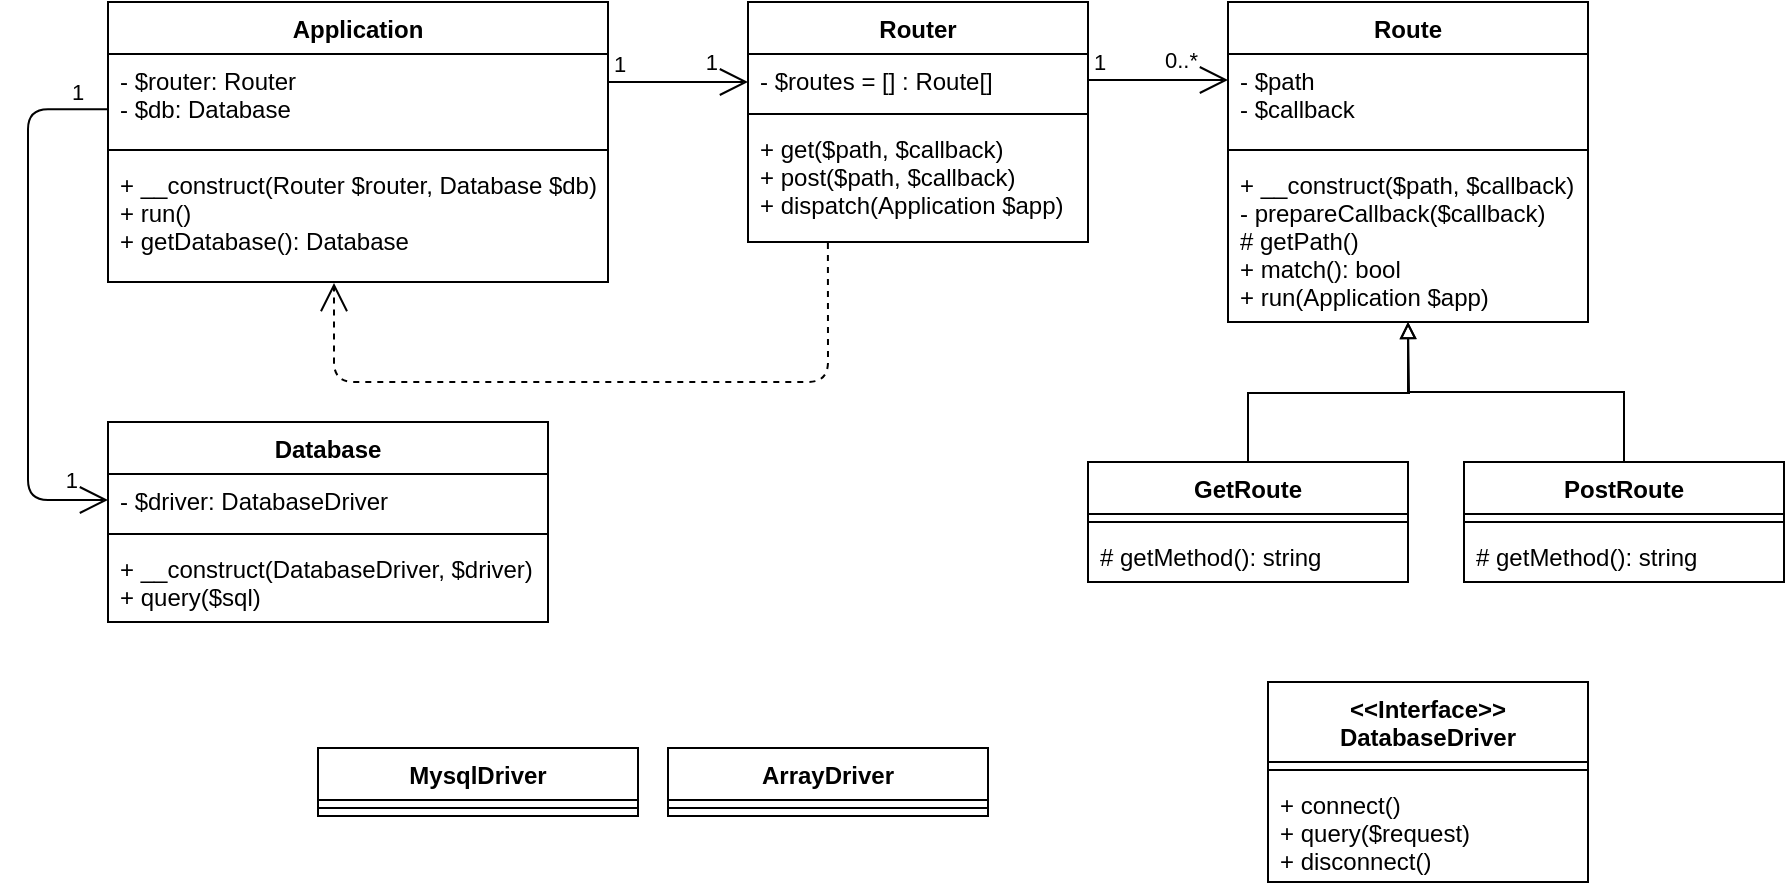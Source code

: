 <mxfile version="13.7.7" type="github">
  <diagram id="C5RBs43oDa-KdzZeNtuy" name="Page-1">
    <mxGraphModel dx="2858" dy="1064" grid="1" gridSize="10" guides="1" tooltips="1" connect="1" arrows="1" fold="1" page="1" pageScale="1" pageWidth="827" pageHeight="1169" math="0" shadow="0">
      <root>
        <mxCell id="WIyWlLk6GJQsqaUBKTNV-0" />
        <mxCell id="WIyWlLk6GJQsqaUBKTNV-1" parent="WIyWlLk6GJQsqaUBKTNV-0" />
        <mxCell id="Ce2-N_SKrd6ryBQAvR6N-8" value="Route" style="swimlane;fontStyle=1;align=center;verticalAlign=top;childLayout=stackLayout;horizontal=1;startSize=26;horizontalStack=0;resizeParent=1;resizeParentMax=0;resizeLast=0;collapsible=1;marginBottom=0;" vertex="1" parent="WIyWlLk6GJQsqaUBKTNV-1">
          <mxGeometry x="550" y="640" width="180" height="160" as="geometry" />
        </mxCell>
        <mxCell id="Ce2-N_SKrd6ryBQAvR6N-9" value="- $path&#xa;- $callback" style="text;strokeColor=none;fillColor=none;align=left;verticalAlign=top;spacingLeft=4;spacingRight=4;overflow=hidden;rotatable=0;points=[[0,0.5],[1,0.5]];portConstraint=eastwest;" vertex="1" parent="Ce2-N_SKrd6ryBQAvR6N-8">
          <mxGeometry y="26" width="180" height="44" as="geometry" />
        </mxCell>
        <mxCell id="Ce2-N_SKrd6ryBQAvR6N-10" value="" style="line;strokeWidth=1;fillColor=none;align=left;verticalAlign=middle;spacingTop=-1;spacingLeft=3;spacingRight=3;rotatable=0;labelPosition=right;points=[];portConstraint=eastwest;" vertex="1" parent="Ce2-N_SKrd6ryBQAvR6N-8">
          <mxGeometry y="70" width="180" height="8" as="geometry" />
        </mxCell>
        <mxCell id="Ce2-N_SKrd6ryBQAvR6N-11" value="+ __construct($path, $callback)&#xa;- prepareCallback($callback)&#xa;# getPath()&#xa;+ match(): bool&#xa;+ run(Application $app)" style="text;strokeColor=none;fillColor=none;align=left;verticalAlign=top;spacingLeft=4;spacingRight=4;overflow=hidden;rotatable=0;points=[[0,0.5],[1,0.5]];portConstraint=eastwest;" vertex="1" parent="Ce2-N_SKrd6ryBQAvR6N-8">
          <mxGeometry y="78" width="180" height="82" as="geometry" />
        </mxCell>
        <mxCell id="Ce2-N_SKrd6ryBQAvR6N-58" style="edgeStyle=orthogonalEdgeStyle;rounded=0;orthogonalLoop=1;jettySize=auto;html=1;exitX=0.5;exitY=0;exitDx=0;exitDy=0;entryX=0.5;entryY=1;entryDx=0;entryDy=0;entryPerimeter=0;endArrow=block;endFill=0;" edge="1" parent="WIyWlLk6GJQsqaUBKTNV-1" source="Ce2-N_SKrd6ryBQAvR6N-39" target="Ce2-N_SKrd6ryBQAvR6N-11">
          <mxGeometry relative="1" as="geometry" />
        </mxCell>
        <mxCell id="Ce2-N_SKrd6ryBQAvR6N-39" value="PostRoute" style="swimlane;fontStyle=1;align=center;verticalAlign=top;childLayout=stackLayout;horizontal=1;startSize=26;horizontalStack=0;resizeParent=1;resizeParentMax=0;resizeLast=0;collapsible=1;marginBottom=0;rounded=0;" vertex="1" parent="WIyWlLk6GJQsqaUBKTNV-1">
          <mxGeometry x="668" y="870" width="160" height="60" as="geometry" />
        </mxCell>
        <mxCell id="Ce2-N_SKrd6ryBQAvR6N-40" value="" style="line;strokeWidth=1;fillColor=none;align=left;verticalAlign=middle;spacingTop=-1;spacingLeft=3;spacingRight=3;rotatable=0;labelPosition=right;points=[];portConstraint=eastwest;" vertex="1" parent="Ce2-N_SKrd6ryBQAvR6N-39">
          <mxGeometry y="26" width="160" height="8" as="geometry" />
        </mxCell>
        <mxCell id="Ce2-N_SKrd6ryBQAvR6N-41" value="# getMethod(): string" style="text;strokeColor=none;fillColor=none;align=left;verticalAlign=top;spacingLeft=4;spacingRight=4;overflow=hidden;rotatable=0;points=[[0,0.5],[1,0.5]];portConstraint=eastwest;" vertex="1" parent="Ce2-N_SKrd6ryBQAvR6N-39">
          <mxGeometry y="34" width="160" height="26" as="geometry" />
        </mxCell>
        <mxCell id="Ce2-N_SKrd6ryBQAvR6N-59" style="edgeStyle=orthogonalEdgeStyle;rounded=0;orthogonalLoop=1;jettySize=auto;html=1;exitX=0.5;exitY=0;exitDx=0;exitDy=0;endArrow=block;endFill=0;" edge="1" parent="WIyWlLk6GJQsqaUBKTNV-1" source="Ce2-N_SKrd6ryBQAvR6N-35">
          <mxGeometry relative="1" as="geometry">
            <mxPoint x="640" y="800" as="targetPoint" />
          </mxGeometry>
        </mxCell>
        <mxCell id="Ce2-N_SKrd6ryBQAvR6N-35" value="GetRoute" style="swimlane;fontStyle=1;align=center;verticalAlign=top;childLayout=stackLayout;horizontal=1;startSize=26;horizontalStack=0;resizeParent=1;resizeParentMax=0;resizeLast=0;collapsible=1;marginBottom=0;rounded=0;" vertex="1" parent="WIyWlLk6GJQsqaUBKTNV-1">
          <mxGeometry x="480" y="870" width="160" height="60" as="geometry" />
        </mxCell>
        <mxCell id="Ce2-N_SKrd6ryBQAvR6N-37" value="" style="line;strokeWidth=1;fillColor=none;align=left;verticalAlign=middle;spacingTop=-1;spacingLeft=3;spacingRight=3;rotatable=0;labelPosition=right;points=[];portConstraint=eastwest;" vertex="1" parent="Ce2-N_SKrd6ryBQAvR6N-35">
          <mxGeometry y="26" width="160" height="8" as="geometry" />
        </mxCell>
        <mxCell id="Ce2-N_SKrd6ryBQAvR6N-38" value="# getMethod(): string" style="text;strokeColor=none;fillColor=none;align=left;verticalAlign=top;spacingLeft=4;spacingRight=4;overflow=hidden;rotatable=0;points=[[0,0.5],[1,0.5]];portConstraint=eastwest;" vertex="1" parent="Ce2-N_SKrd6ryBQAvR6N-35">
          <mxGeometry y="34" width="160" height="26" as="geometry" />
        </mxCell>
        <mxCell id="Ce2-N_SKrd6ryBQAvR6N-43" value="&lt;&lt;Interface&gt;&gt;&#xa;DatabaseDriver" style="swimlane;fontStyle=1;align=center;verticalAlign=top;childLayout=stackLayout;horizontal=1;startSize=40;horizontalStack=0;resizeParent=1;resizeParentMax=0;resizeLast=0;collapsible=1;marginBottom=0;rounded=0;" vertex="1" parent="WIyWlLk6GJQsqaUBKTNV-1">
          <mxGeometry x="570" y="980" width="160" height="100" as="geometry" />
        </mxCell>
        <mxCell id="Ce2-N_SKrd6ryBQAvR6N-44" value="" style="line;strokeWidth=1;fillColor=none;align=left;verticalAlign=middle;spacingTop=-1;spacingLeft=3;spacingRight=3;rotatable=0;labelPosition=right;points=[];portConstraint=eastwest;" vertex="1" parent="Ce2-N_SKrd6ryBQAvR6N-43">
          <mxGeometry y="40" width="160" height="8" as="geometry" />
        </mxCell>
        <mxCell id="Ce2-N_SKrd6ryBQAvR6N-45" value="+ connect()&#xa;+ query($request)&#xa;+ disconnect()" style="text;strokeColor=none;fillColor=none;align=left;verticalAlign=top;spacingLeft=4;spacingRight=4;overflow=hidden;rotatable=0;points=[[0,0.5],[1,0.5]];portConstraint=eastwest;" vertex="1" parent="Ce2-N_SKrd6ryBQAvR6N-43">
          <mxGeometry y="48" width="160" height="52" as="geometry" />
        </mxCell>
        <mxCell id="Ce2-N_SKrd6ryBQAvR6N-46" value="MysqlDriver" style="swimlane;fontStyle=1;align=center;verticalAlign=top;childLayout=stackLayout;horizontal=1;startSize=26;horizontalStack=0;resizeParent=1;resizeParentMax=0;resizeLast=0;collapsible=1;marginBottom=0;rounded=0;" vertex="1" parent="WIyWlLk6GJQsqaUBKTNV-1">
          <mxGeometry x="95" y="1013" width="160" height="34" as="geometry" />
        </mxCell>
        <mxCell id="Ce2-N_SKrd6ryBQAvR6N-47" value="" style="line;strokeWidth=1;fillColor=none;align=left;verticalAlign=middle;spacingTop=-1;spacingLeft=3;spacingRight=3;rotatable=0;labelPosition=right;points=[];portConstraint=eastwest;" vertex="1" parent="Ce2-N_SKrd6ryBQAvR6N-46">
          <mxGeometry y="26" width="160" height="8" as="geometry" />
        </mxCell>
        <mxCell id="Ce2-N_SKrd6ryBQAvR6N-62" value="" style="endArrow=open;html=1;endSize=12;startArrow=none;startSize=14;startFill=0;edgeStyle=orthogonalEdgeStyle;shadow=0;exitX=1;exitY=0.5;exitDx=0;exitDy=0;" edge="1" parent="WIyWlLk6GJQsqaUBKTNV-1" source="Ce2-N_SKrd6ryBQAvR6N-5">
          <mxGeometry x="0.298" y="-12" relative="1" as="geometry">
            <mxPoint x="330" y="830" as="sourcePoint" />
            <mxPoint x="550" y="679" as="targetPoint" />
            <Array as="points">
              <mxPoint x="550" y="679" />
            </Array>
            <mxPoint as="offset" />
          </mxGeometry>
        </mxCell>
        <mxCell id="Ce2-N_SKrd6ryBQAvR6N-63" value="1" style="edgeLabel;resizable=0;html=1;align=left;verticalAlign=top;" connectable="0" vertex="1" parent="Ce2-N_SKrd6ryBQAvR6N-62">
          <mxGeometry x="-1" relative="1" as="geometry">
            <mxPoint x="1" y="-22" as="offset" />
          </mxGeometry>
        </mxCell>
        <mxCell id="Ce2-N_SKrd6ryBQAvR6N-64" value="0..*" style="edgeLabel;resizable=0;html=1;align=right;verticalAlign=top;" connectable="0" vertex="1" parent="Ce2-N_SKrd6ryBQAvR6N-62">
          <mxGeometry x="1" relative="1" as="geometry">
            <mxPoint x="-15" y="-23" as="offset" />
          </mxGeometry>
        </mxCell>
        <mxCell id="Ce2-N_SKrd6ryBQAvR6N-4" value="Router" style="swimlane;fontStyle=1;align=center;verticalAlign=top;childLayout=stackLayout;horizontal=1;startSize=26;horizontalStack=0;resizeParent=1;resizeParentMax=0;resizeLast=0;collapsible=1;marginBottom=0;" vertex="1" parent="WIyWlLk6GJQsqaUBKTNV-1">
          <mxGeometry x="310" y="640" width="170" height="120" as="geometry" />
        </mxCell>
        <mxCell id="Ce2-N_SKrd6ryBQAvR6N-5" value="- $routes = [] : Route[]" style="text;strokeColor=none;fillColor=none;align=left;verticalAlign=top;spacingLeft=4;spacingRight=4;overflow=hidden;rotatable=0;points=[[0,0.5],[1,0.5]];portConstraint=eastwest;" vertex="1" parent="Ce2-N_SKrd6ryBQAvR6N-4">
          <mxGeometry y="26" width="170" height="26" as="geometry" />
        </mxCell>
        <mxCell id="Ce2-N_SKrd6ryBQAvR6N-6" value="" style="line;strokeWidth=1;fillColor=none;align=left;verticalAlign=middle;spacingTop=-1;spacingLeft=3;spacingRight=3;rotatable=0;labelPosition=right;points=[];portConstraint=eastwest;" vertex="1" parent="Ce2-N_SKrd6ryBQAvR6N-4">
          <mxGeometry y="52" width="170" height="8" as="geometry" />
        </mxCell>
        <mxCell id="Ce2-N_SKrd6ryBQAvR6N-7" value="+ get($path, $callback)&#xa;+ post($path, $callback)&#xa;+ dispatch(Application $app)&#xa;&#xa;" style="text;strokeColor=none;fillColor=none;align=left;verticalAlign=top;spacingLeft=4;spacingRight=4;overflow=hidden;rotatable=0;points=[[0,0.5],[1,0.5]];portConstraint=eastwest;" vertex="1" parent="Ce2-N_SKrd6ryBQAvR6N-4">
          <mxGeometry y="60" width="170" height="60" as="geometry" />
        </mxCell>
        <mxCell id="Ce2-N_SKrd6ryBQAvR6N-65" value="" style="endArrow=open;html=1;endSize=12;startArrow=none;startSize=14;startFill=0;edgeStyle=orthogonalEdgeStyle;shadow=0;exitX=1;exitY=0.5;exitDx=0;exitDy=0;" edge="1" parent="WIyWlLk6GJQsqaUBKTNV-1">
          <mxGeometry x="0.298" y="-12" relative="1" as="geometry">
            <mxPoint x="239.97" y="680" as="sourcePoint" />
            <mxPoint x="309.97" y="680" as="targetPoint" />
            <Array as="points">
              <mxPoint x="309.97" y="680" />
            </Array>
            <mxPoint as="offset" />
          </mxGeometry>
        </mxCell>
        <mxCell id="Ce2-N_SKrd6ryBQAvR6N-66" value="1" style="edgeLabel;resizable=0;html=1;align=left;verticalAlign=top;" connectable="0" vertex="1" parent="Ce2-N_SKrd6ryBQAvR6N-65">
          <mxGeometry x="-1" relative="1" as="geometry">
            <mxPoint x="1" y="-22" as="offset" />
          </mxGeometry>
        </mxCell>
        <mxCell id="Ce2-N_SKrd6ryBQAvR6N-67" value="1" style="edgeLabel;resizable=0;html=1;align=right;verticalAlign=top;" connectable="0" vertex="1" parent="Ce2-N_SKrd6ryBQAvR6N-65">
          <mxGeometry x="1" relative="1" as="geometry">
            <mxPoint x="-15" y="-23" as="offset" />
          </mxGeometry>
        </mxCell>
        <mxCell id="Ce2-N_SKrd6ryBQAvR6N-0" value="Application" style="swimlane;fontStyle=1;align=center;verticalAlign=top;childLayout=stackLayout;horizontal=1;startSize=26;horizontalStack=0;resizeParent=1;resizeParentMax=0;resizeLast=0;collapsible=1;marginBottom=0;" vertex="1" parent="WIyWlLk6GJQsqaUBKTNV-1">
          <mxGeometry x="-10" y="640" width="250" height="140" as="geometry" />
        </mxCell>
        <mxCell id="Ce2-N_SKrd6ryBQAvR6N-1" value="- $router: Router&#xa;- $db: Database " style="text;strokeColor=none;fillColor=none;align=left;verticalAlign=top;spacingLeft=4;spacingRight=4;overflow=hidden;rotatable=0;points=[[0,0.5],[1,0.5]];portConstraint=eastwest;" vertex="1" parent="Ce2-N_SKrd6ryBQAvR6N-0">
          <mxGeometry y="26" width="250" height="44" as="geometry" />
        </mxCell>
        <mxCell id="Ce2-N_SKrd6ryBQAvR6N-2" value="" style="line;strokeWidth=1;fillColor=none;align=left;verticalAlign=middle;spacingTop=-1;spacingLeft=3;spacingRight=3;rotatable=0;labelPosition=right;points=[];portConstraint=eastwest;" vertex="1" parent="Ce2-N_SKrd6ryBQAvR6N-0">
          <mxGeometry y="70" width="250" height="8" as="geometry" />
        </mxCell>
        <mxCell id="Ce2-N_SKrd6ryBQAvR6N-3" value="+ __construct(Router $router, Database $db)&#xa;+ run()&#xa;+ getDatabase(): Database&#xa;" style="text;strokeColor=none;fillColor=none;align=left;verticalAlign=top;spacingLeft=4;spacingRight=4;overflow=hidden;rotatable=0;points=[[0,0.5],[1,0.5]];portConstraint=eastwest;" vertex="1" parent="Ce2-N_SKrd6ryBQAvR6N-0">
          <mxGeometry y="78" width="250" height="62" as="geometry" />
        </mxCell>
        <mxCell id="Ce2-N_SKrd6ryBQAvR6N-68" value="" style="endArrow=open;endSize=12;dashed=1;html=1;shadow=0;exitX=0.235;exitY=1.008;exitDx=0;exitDy=0;exitPerimeter=0;entryX=0.452;entryY=1.008;entryDx=0;entryDy=0;entryPerimeter=0;" edge="1" parent="WIyWlLk6GJQsqaUBKTNV-1" source="Ce2-N_SKrd6ryBQAvR6N-7" target="Ce2-N_SKrd6ryBQAvR6N-3">
          <mxGeometry width="160" relative="1" as="geometry">
            <mxPoint x="330" y="790" as="sourcePoint" />
            <mxPoint x="490" y="790" as="targetPoint" />
            <Array as="points">
              <mxPoint x="350" y="830" />
              <mxPoint x="103" y="830" />
            </Array>
          </mxGeometry>
        </mxCell>
        <mxCell id="Ce2-N_SKrd6ryBQAvR6N-27" value="Database" style="swimlane;fontStyle=1;align=center;verticalAlign=top;childLayout=stackLayout;horizontal=1;startSize=26;horizontalStack=0;resizeParent=1;resizeParentMax=0;resizeLast=0;collapsible=1;marginBottom=0;" vertex="1" parent="WIyWlLk6GJQsqaUBKTNV-1">
          <mxGeometry x="-10" y="850" width="220" height="100" as="geometry" />
        </mxCell>
        <mxCell id="Ce2-N_SKrd6ryBQAvR6N-28" value="- $driver: DatabaseDriver" style="text;strokeColor=none;fillColor=none;align=left;verticalAlign=top;spacingLeft=4;spacingRight=4;overflow=hidden;rotatable=0;points=[[0,0.5],[1,0.5]];portConstraint=eastwest;" vertex="1" parent="Ce2-N_SKrd6ryBQAvR6N-27">
          <mxGeometry y="26" width="220" height="26" as="geometry" />
        </mxCell>
        <mxCell id="Ce2-N_SKrd6ryBQAvR6N-29" value="" style="line;strokeWidth=1;fillColor=none;align=left;verticalAlign=middle;spacingTop=-1;spacingLeft=3;spacingRight=3;rotatable=0;labelPosition=right;points=[];portConstraint=eastwest;" vertex="1" parent="Ce2-N_SKrd6ryBQAvR6N-27">
          <mxGeometry y="52" width="220" height="8" as="geometry" />
        </mxCell>
        <mxCell id="Ce2-N_SKrd6ryBQAvR6N-30" value="+ __construct(DatabaseDriver, $driver)&#xa;+ query($sql)&#xa;" style="text;strokeColor=none;fillColor=none;align=left;verticalAlign=top;spacingLeft=4;spacingRight=4;overflow=hidden;rotatable=0;points=[[0,0.5],[1,0.5]];portConstraint=eastwest;" vertex="1" parent="Ce2-N_SKrd6ryBQAvR6N-27">
          <mxGeometry y="60" width="220" height="40" as="geometry" />
        </mxCell>
        <mxCell id="Ce2-N_SKrd6ryBQAvR6N-69" value="" style="endArrow=open;html=1;endSize=12;startArrow=none;startSize=14;startFill=0;edgeStyle=orthogonalEdgeStyle;shadow=0;exitX=0;exitY=0.627;exitDx=0;exitDy=0;exitPerimeter=0;entryX=0;entryY=0.5;entryDx=0;entryDy=0;" edge="1" parent="WIyWlLk6GJQsqaUBKTNV-1" source="Ce2-N_SKrd6ryBQAvR6N-1" target="Ce2-N_SKrd6ryBQAvR6N-28">
          <mxGeometry x="0.298" y="-12" relative="1" as="geometry">
            <mxPoint x="-80.03" y="750" as="sourcePoint" />
            <mxPoint x="-50" y="880" as="targetPoint" />
            <Array as="points">
              <mxPoint x="-50" y="694" />
              <mxPoint x="-50" y="889" />
            </Array>
            <mxPoint as="offset" />
          </mxGeometry>
        </mxCell>
        <mxCell id="Ce2-N_SKrd6ryBQAvR6N-70" value="1" style="edgeLabel;resizable=0;html=1;align=left;verticalAlign=top;" connectable="0" vertex="1" parent="Ce2-N_SKrd6ryBQAvR6N-69">
          <mxGeometry x="-1" relative="1" as="geometry">
            <mxPoint x="-20" y="-22" as="offset" />
          </mxGeometry>
        </mxCell>
        <mxCell id="Ce2-N_SKrd6ryBQAvR6N-71" value="1" style="edgeLabel;resizable=0;html=1;align=right;verticalAlign=top;" connectable="0" vertex="1" parent="Ce2-N_SKrd6ryBQAvR6N-69">
          <mxGeometry x="1" relative="1" as="geometry">
            <mxPoint x="-15" y="-23" as="offset" />
          </mxGeometry>
        </mxCell>
        <mxCell id="Ce2-N_SKrd6ryBQAvR6N-49" value="ArrayDriver" style="swimlane;fontStyle=1;align=center;verticalAlign=top;childLayout=stackLayout;horizontal=1;startSize=26;horizontalStack=0;resizeParent=1;resizeParentMax=0;resizeLast=0;collapsible=1;marginBottom=0;rounded=0;" vertex="1" parent="WIyWlLk6GJQsqaUBKTNV-1">
          <mxGeometry x="270" y="1013" width="160" height="34" as="geometry" />
        </mxCell>
        <mxCell id="Ce2-N_SKrd6ryBQAvR6N-50" value="" style="line;strokeWidth=1;fillColor=none;align=left;verticalAlign=middle;spacingTop=-1;spacingLeft=3;spacingRight=3;rotatable=0;labelPosition=right;points=[];portConstraint=eastwest;" vertex="1" parent="Ce2-N_SKrd6ryBQAvR6N-49">
          <mxGeometry y="26" width="160" height="8" as="geometry" />
        </mxCell>
      </root>
    </mxGraphModel>
  </diagram>
</mxfile>
